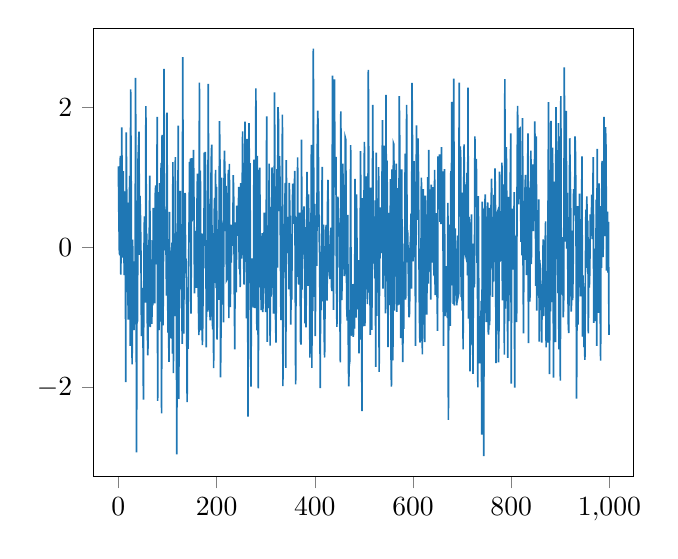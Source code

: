 % This file was created by matplotlib2tikz v0.6.17.
\begin{tikzpicture}

\definecolor{color0}{rgb}{0.122,0.467,0.706}

\begin{axis}[
xmin=-49.95, xmax=1048.95,
ymin=-3.275, ymax=3.13,
tick align=outside,
tick pos=left,
x grid style={white!69.02!black},
y grid style={white!69.02!black}
]
\addplot [semithick, color0, forget plot]
table {%
0 1.158
1 0.454
2 -0.074
3 -0.112
4 1.307
5 -0.39
6 0.503
7 1.714
8 -0.148
9 -0.059
10 1.087
11 0.049
12 -0.397
13 0.076
14 0.8
15 -1.925
16 1.642
17 0.723
18 -0.032
19 -0.193
20 -1.032
21 0.639
22 0.127
23 1.022
24 -1.409
25 2.257
26 1.036
27 -0.7
28 -1.673
29 0.108
30 -0.744
31 -0.202
32 -1.183
33 -0.661
34 -0.747
35 2.422
36 -0.003
37 -2.928
38 -0.508
39 -1.06
40 1.243
41 1.429
42 1.654
43 -0.109
44 0.735
45 0.422
46 -0.097
47 -1.27
48 -0.93
49 -0.578
50 -1.113
51 -2.176
52 -0.132
53 0.442
54 0.212
55 -0.789
56 2.016
57 0.148
58 0.196
59 -1.139
60 -1.545
61 -0.924
62 -0.059
63 0.256
64 1.025
65 -1.14
66 0.102
67 -0.913
68 -1.094
69 -0.769
70 -0.83
71 0.563
72 -0.574
73 0.215
74 -0.8
75 0.743
76 0.884
77 0.26
78 -0.244
79 1.865
80 -2.194
81 0.79
82 -1.024
83 -1.183
84 0.916
85 -1.061
86 -0.516
87 1.205
88 -2.371
89 1.605
90 0.816
91 -1.115
92 0.149
93 2.548
94 -0.044
95 0.423
96 0.542
97 -0.014
98 -0.689
99 1.924
100 -0.156
101 -1.217
102 -0.881
103 -1.637
104 0.506
105 -0.618
106 -0.987
107 -1.301
108 -0.692
109 0.066
110 -1.517
111 1.216
112 -1.797
113 0.198
114 -0.554
115 -0.983
116 1.29
117 -0.851
118 -0.731
119 -2.957
120 0.189
121 0.241
122 1.738
123 -2.167
124 -0.545
125 -0.137
126 0.808
127 -0.595
128 -0.327
129 -0.731
130 -1.378
131 2.716
132 0.65
133 -1.232
134 -0.194
135 0.026
136 0.779
137 -0.371
138 -0.161
139 -0.895
140 -2.213
141 -0.895
142 -1.452
143 -0.379
144 0.375
145 1.221
146 1.145
147 1.267
148 -0.948
149 1.274
150 0.37
151 0.516
152 0.879
153 1.391
154 0.584
155 -0.659
156 -0.385
157 -0.476
158 0.236
159 -0.579
160 0.57
161 1.051
162 -0.334
163 -0.796
164 -1.255
165 2.351
166 -0.52
167 1.097
168 -1.187
169 -0.302
170 0.199
171 -1.398
172 -1.032
173 0.187
174 -0.302
175 1.353
176 0.917
177 1.362
178 0.635
179 -1.429
180 0.101
181 -0.498
182 -0.918
183 2.335
184 0.356
185 -0.445
186 -0.849
187 -1.044
188 0.495
189 1.232
190 1.466
191 -0.904
192 -1.173
193 -0.098
194 -1.725
195 0.454
196 0.706
197 0.225
198 1.106
199 -0.582
200 0.864
201 -1.32
202 -0.333
203 0.258
204 -0.752
205 0.292
206 1.801
207 1.1
208 -1.859
209 -1.164
210 0.996
211 -0.82
212 0.122
213 0.194
214 -1.074
215 0.857
216 1.381
217 1.037
218 0.232
219 0.877
220 -0.472
221 -0.457
222 0.406
223 0.566
224 1.106
225 -1.011
226 1.191
227 -0.699
228 -0.854
229 0.325
230 -0.22
231 0.32
232 0.02
233 0.108
234 1.032
235 0.633
236 -0.563
237 -1.458
238 0.357
239 0.036
240 -0.643
241 0.597
242 0.186
243 0.404
244 0.163
245 0.863
246 -0.31
247 0.492
248 -0.569
249 0.918
250 -0.151
251 -0.149
252 0.652
253 1.658
254 -0.068
255 -0.111
256 -0.534
257 0.614
258 1.795
259 0.348
260 0.805
261 -1.015
262 1.549
263 0.308
264 -2.419
265 -0.066
266 1.774
267 0.706
268 1.202
269 -0.6
270 -1.991
271 -0.589
272 -0.158
273 -0.657
274 -0.781
275 -0.86
276 1.252
277 -0.062
278 -0.867
279 -0.319
280 2.269
281 0.217
282 -1.185
283 1.308
284 -0.531
285 -2.016
286 1.106
287 0.127
288 1.138
289 -0.548
290 -0.542
291 -0.896
292 0.103
293 0.201
294 -0.924
295 -0.781
296 -0.431
297 0.495
298 -0.316
299 0.484
300 -0.927
301 0.209
302 1.872
303 -1.352
304 0.209
305 -0.341
306 -0.867
307 1.196
308 0.357
309 -1.403
310 0.577
311 -0.703
312 -0.509
313 1.142
314 0.654
315 0.363
316 -0.947
317 -0.254
318 2.215
319 0.478
320 -0.987
321 -1.36
322 -0.059
323 1.118
324 -0.29
325 2.003
326 1.816
327 0.517
328 1.301
329 0.995
330 -0.04
331 -1.04
332 -0.499
333 -0.137
334 1.895
335 -1.983
336 -0.512
337 0.334
338 -0.084
339 0.643
340 0.919
341 -1.721
342 1.246
343 -0.083
344 0.436
345 0.041
346 0.278
347 -0.6
348 0.92
349 0.614
350 0.104
351 -1.103
352 -0.511
353 -0.748
354 0.312
355 0.91
356 0.863
357 0.335
358 0.507
359 1.092
360 -0.195
361 -1.959
362 0.123
363 0.435
364 -0.422
365 1.286
366 -0.231
367 -0.533
368 0.004
369 0.496
370 -0.291
371 -1.348
372 -1.389
373 1.539
374 -0.605
375 0.534
376 0.078
377 -0.103
378 0.586
379 0.026
380 -1.086
381 0.287
382 -1.143
383 -0.383
384 1.078
385 0.474
386 -0.551
387 0.757
388 0.363
389 0.309
390 -1.575
391 -0.11
392 -0.181
393 1.463
394 -1.724
395 0.983
396 -0.911
397 2.839
398 0.344
399 -0.708
400 0.619
401 -1.269
402 0.17
403 0.455
404 -0.266
405 1.403
406 1.951
407 1.631
408 0.667
409 0.133
410 -0.151
411 -2.013
412 -0.186
413 -0.899
414 0.157
415 1.149
416 -0.773
417 -0.27
418 0.324
419 -1.214
420 -1.574
421 -0.639
422 -0.23
423 0.322
424 -0.534
425 -0.761
426 0.65
427 0.965
428 -0.354
429 0.045
430 -0.398
431 -0.452
432 0.157
433 0.282
434 -0.567
435 -0.624
436 2.451
437 0.068
438 -0.893
439 1.014
440 2.4
441 1.042
442 0.945
443 1.293
444 -0.424
445 -1.136
446 0.445
447 0.723
448 0.429
449 0.299
450 0.144
451 -0.827
452 -1.643
453 1.941
454 0.543
455 -0.754
456 -0.142
457 1.194
458 0.61
459 0.189
460 -0.411
461 -0.332
462 1.568
463 1.541
464 0.279
465 -0.847
466 -1.047
467 0.463
468 -1.184
469 -1.986
470 -1.689
471 -1.635
472 -0.738
473 1.461
474 -1.263
475 -1.137
476 -0.612
477 -0.525
478 -1.279
479 -1.238
480 -0.522
481 -1.161
482 0.976
483 -0.912
484 -1.003
485 0.757
486 -0.071
487 -0.587
488 -0.888
489 -0.183
490 -1.514
491 -0.364
492 -1.319
493 1.375
494 0.504
495 -0.67
496 -2.342
497 0.703
498 -1.128
499 -0.73
500 0.471
501 1.508
502 -1.126
503 -0.179
504 -0.11
505 1.015
506 0.745
507 -0.812
508 -0.308
509 2.536
510 0.936
511 -0.648
512 -0.305
513 -1.251
514 0.854
515 0.37
516 -1.18
517 -0.111
518 2.035
519 0.058
520 -0.234
521 0.442
522 -0.443
523 0.67
524 -1.709
525 1.354
526 -0.979
527 0.698
528 -0.646
529 -0.227
530 1.146
531 -1.781
532 0.123
533 -0.158
534 0.571
535 0.312
536 -0.082
537 1.099
538 1.818
539 -0.59
540 1.075
541 0.329
542 1.452
543 -0.347
544 -0.945
545 2.179
546 -0.487
547 1.24
548 0.368
549 -1.425
550 0.49
551 0.42
552 -0.282
553 -0.825
554 0.975
555 -1.434
556 -1.991
557 1.114
558 0.305
559 -1.614
560 1.49
561 1.47
562 -0.903
563 -0.126
564 0.276
565 1.008
566 1.195
567 -0.923
568 0.844
569 -0.831
570 0.058
571 -0.817
572 2.16
573 1.469
574 0.223
575 -1.297
576 0.92
577 1.112
578 -0.714
579 -1.64
580 -1.01
581 -1.164
582 0.052
583 -0.182
584 1.338
585 -0.749
586 0.378
587 2.036
588 -0.216
589 0.244
590 -0.108
591 -0.723
592 -1.001
593 -0.928
594 -0.008
595 0.148
596 0.481
597 -0.591
598 2.349
599 1.386
600 -0.199
601 0.001
602 1.233
603 -0.019
604 0.94
605 -1.409
606 0.197
607 1.742
608 0.394
609 0.557
610 1.557
611 1.075
612 -0.013
613 -0.931
614 -1.359
615 -1.318
616 -0.459
617 0.996
618 0.304
619 -1.529
620 0.161
621 0.832
622 -0.063
623 -0.818
624 -1.354
625 0.74
626 -0.586
627 0.469
628 -0.961
629 0.072
630 1.003
631 -0.517
632 1.393
633 -0.348
634 0.605
635 0.826
636 -0.747
637 0.895
638 0.289
639 -0.22
640 0.643
641 0.86
642 -0.277
643 -0.41
644 1.106
645 -0.682
646 -0.459
647 0.49
648 0.02
649 -0.716
650 -1.192
651 1.299
652 1.188
653 0.543
654 1.328
655 0.362
656 0.819
657 0.333
658 1.433
659 0.331
660 1.085
661 0.298
662 -1.409
663 0.572
664 1.116
665 -0.984
666 -0.324
667 -0.879
668 -0.27
669 -0.884
670 -1.011
671 0.636
672 -2.467
673 -0.285
674 -0.615
675 0.325
676 -1.123
677 1.088
678 0.285
679 2.079
680 -0.542
681 -0.155
682 -0.807
683 2.41
684 -0.831
685 -0.638
686 0.271
687 -0.598
688 -0.369
689 -0.829
690 -0.092
691 0.165
692 -0.696
693 -0.661
694 2.353
695 0.44
696 1.442
697 1.336
698 -0.71
699 0.45
700 -0.903
701 0.783
702 -1.459
703 0.622
704 1.471
705 0.259
706 -0.073
707 -0.106
708 0.9
709 0.754
710 1.063
711 -0.4
712 2.282
713 -1.02
714 0.434
715 0.342
716 -1.772
717 -1.133
718 -1.389
719 0.469
720 -0.833
721 0.054
722 -1.808
723 -0.136
724 -0.511
725 -0.572
726 1.584
727 0.644
728 0.722
729 1.263
730 -0.222
731 0.341
732 -2.001
733 0.731
734 -0.998
735 -1.077
736 -1.658
737 -1.073
738 -1.104
739 -0.764
740 -2.676
741 0.654
742 -1.167
743 0.551
744 -2.984
745 0.109
746 0.512
747 0.757
748 -0.516
749 -1.069
750 0.383
751 0.345
752 0.642
753 -1.193
754 -1.248
755 0.565
756 -1.111
757 -0.384
758 0.515
759 0.611
760 0.982
761 0.062
762 -0.709
763 0.435
764 -0.485
765 0.748
766 0.226
767 1.127
768 0.462
769 -1.654
770 -0.342
771 0.476
772 0.5
773 -0.068
774 -1.644
775 -1.159
776 1.082
777 -0.205
778 0.457
779 -0.193
780 0.151
781 1.209
782 -0.759
783 -0.434
784 0.756
785 0.9
786 -1.534
787 2.404
788 -0.877
789 0.389
790 1.432
791 0.538
792 -0.737
793 -1.58
794 0.722
795 -1.056
796 0.291
797 -0.07
798 0.974
799 1.626
800 -1.947
801 0.418
802 -0.064
803 0.553
804 -0.318
805 -0.137
806 0.79
807 -2.004
808 0.105
809 0.127
810 -0.498
811 -1.068
812 1.094
813 2.02
814 0.675
815 0.615
816 1.604
817 1.693
818 1.7
819 0.703
820 0.079
821 0.341
822 -0.114
823 1.847
824 -0.134
825 -1.231
826 0.665
827 -0.181
828 0.817
829 1.033
830 0.593
831 -0.398
832 0.415
833 0.309
834 1.626
835 -1.368
836 0.852
837 -0.431
838 -0.776
839 0.67
840 1.382
841 -0.241
842 0.792
843 0.238
844 1.185
845 0.232
846 1.079
847 0.654
848 1.8
849 1.003
850 -0.551
851 1.584
852 -0.906
853 -0.173
854 -0.185
855 0.211
856 0.686
857 -1.346
858 -0.18
859 -0.304
860 -0.835
861 -0.62
862 -1.361
863 -0.67
864 -0.433
865 0.115
866 -0.983
867 -0.75
868 0.097
869 0.017
870 0.37
871 -1.429
872 -0.401
873 -0.86
874 -1.361
875 0.64
876 2.073
877 0.749
878 -1.812
879 0.068
880 -0.915
881 1.805
882 -0.784
883 -0.279
884 1.423
885 0.819
886 -1.863
887 0.41
888 0.94
889 0.021
890 -1.355
891 2.001
892 0.684
893 -0.17
894 1.387
895 -0.654
896 1.775
897 -1.457
898 1.584
899 -0.164
900 -1.906
901 2.161
902 -0.624
903 -0.642
904 0.146
905 -0.279
906 -1.001
907 -0.684
908 2.571
909 1.196
910 0.857
911 0.081
912 1.948
913 -0.017
914 0.777
915 -0.086
916 -1.058
917 -1.224
918 -0.364
919 1.558
920 1.081
921 0.59
922 -0.92
923 -0.761
924 0.239
925 -0.756
926 -0.373
927 0.832
928 0.758
929 0.455
930 1.586
931 1.268
932 0.101
933 -2.163
934 -0.862
935 0.59
936 -1.104
937 0.024
938 -0.344
939 0.767
940 -0.282
941 -0.701
942 -0.052
943 0.02
944 1.299
945 -1.275
946 -0.4
947 -0.634
948 -1.427
949 -1.267
950 -1.609
951 -0.408
952 0.537
953 0.041
954 0.729
955 -0.292
956 0.381
957 -1.229
958 0.119
959 -0.576
960 -0.341
961 0.472
962 0.163
963 0.296
964 0.751
965 0.117
966 0.639
967 1.289
968 -1.079
969 -0.018
970 -0.238
971 -0.793
972 -1.055
973 0.683
974 -1.408
975 1.407
976 -0.79
977 -0.422
978 -0.935
979 0.913
980 -0.344
981 -0.71
982 -1.62
983 0.587
984 -0.293
985 1.236
986 1.053
987 -0.141
988 0.423
989 1.863
990 0.466
991 0.159
992 1.718
993 1.408
994 -0.332
995 0.402
996 0.51
997 -0.363
998 0.363
999 -1.251
};
\end{axis}

\end{tikzpicture}